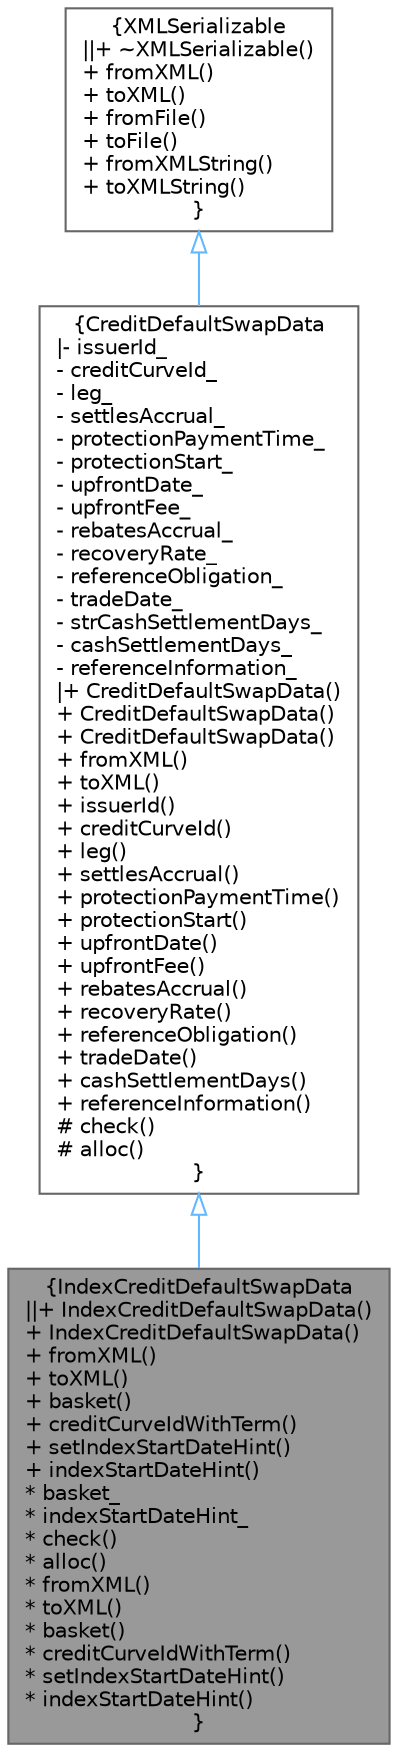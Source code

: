 digraph "IndexCreditDefaultSwapData"
{
 // INTERACTIVE_SVG=YES
 // LATEX_PDF_SIZE
  bgcolor="transparent";
  edge [fontname=Helvetica,fontsize=10,labelfontname=Helvetica,labelfontsize=10];
  node [fontname=Helvetica,fontsize=10,shape=box,height=0.2,width=0.4];
  Node1 [label="{IndexCreditDefaultSwapData\n||+ IndexCreditDefaultSwapData()\l+ IndexCreditDefaultSwapData()\l+ fromXML()\l+ toXML()\l+ basket()\l+ creditCurveIdWithTerm()\l+ setIndexStartDateHint()\l+ indexStartDateHint()\l* basket_\l* indexStartDateHint_\l* check()\l* alloc()\l* fromXML()\l* toXML()\l* basket()\l* creditCurveIdWithTerm()\l* setIndexStartDateHint()\l* indexStartDateHint()\l}",height=0.2,width=0.4,color="gray40", fillcolor="grey60", style="filled", fontcolor="black",tooltip=" "];
  Node2 -> Node1 [dir="back",color="steelblue1",style="solid",arrowtail="onormal"];
  Node2 [label="{CreditDefaultSwapData\n|- issuerId_\l- creditCurveId_\l- leg_\l- settlesAccrual_\l- protectionPaymentTime_\l- protectionStart_\l- upfrontDate_\l- upfrontFee_\l- rebatesAccrual_\l- recoveryRate_\l- referenceObligation_\l- tradeDate_\l- strCashSettlementDays_\l- cashSettlementDays_\l- referenceInformation_\l|+ CreditDefaultSwapData()\l+ CreditDefaultSwapData()\l+ CreditDefaultSwapData()\l+ fromXML()\l+ toXML()\l+ issuerId()\l+ creditCurveId()\l+ leg()\l+ settlesAccrual()\l+ protectionPaymentTime()\l+ protectionStart()\l+ upfrontDate()\l+ upfrontFee()\l+ rebatesAccrual()\l+ recoveryRate()\l+ referenceObligation()\l+ tradeDate()\l+ cashSettlementDays()\l+ referenceInformation()\l# check()\l# alloc()\l}",height=0.2,width=0.4,color="gray40", fillcolor="white", style="filled",URL="$classore_1_1data_1_1_credit_default_swap_data.html",tooltip=" "];
  Node3 -> Node2 [dir="back",color="steelblue1",style="solid",arrowtail="onormal"];
  Node3 [label="{XMLSerializable\n||+ ~XMLSerializable()\l+ fromXML()\l+ toXML()\l+ fromFile()\l+ toFile()\l+ fromXMLString()\l+ toXMLString()\l}",height=0.2,width=0.4,color="gray40", fillcolor="white", style="filled",URL="$classore_1_1data_1_1_x_m_l_serializable.html",tooltip="Base class for all serializable classes."];
}
